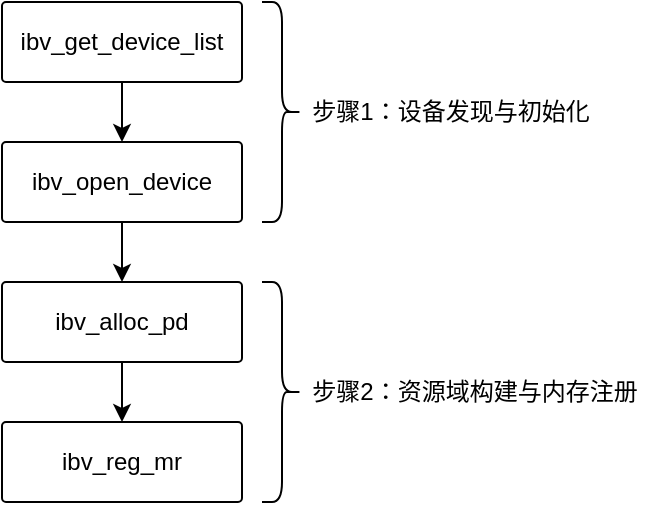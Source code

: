 <mxfile version="26.0.16">
  <diagram name="第 1 页" id="hBSfupaw6aETKqs3QS8k">
    <mxGraphModel dx="1562" dy="923" grid="1" gridSize="10" guides="1" tooltips="1" connect="1" arrows="1" fold="1" page="1" pageScale="1" pageWidth="827" pageHeight="1169" math="0" shadow="0">
      <root>
        <mxCell id="0" />
        <mxCell id="1" parent="0" />
        <mxCell id="QYlX6qRWLbLJciABfT_P-8" style="edgeStyle=orthogonalEdgeStyle;rounded=0;orthogonalLoop=1;jettySize=auto;html=1;exitX=0.5;exitY=1;exitDx=0;exitDy=0;entryX=0.5;entryY=0;entryDx=0;entryDy=0;" edge="1" parent="1" source="QYlX6qRWLbLJciABfT_P-1" target="QYlX6qRWLbLJciABfT_P-3">
          <mxGeometry relative="1" as="geometry" />
        </mxCell>
        <mxCell id="QYlX6qRWLbLJciABfT_P-1" value="ibv_get_device_list" style="rounded=1;whiteSpace=wrap;html=1;arcSize=5;" vertex="1" parent="1">
          <mxGeometry x="320" y="200" width="120" height="40" as="geometry" />
        </mxCell>
        <mxCell id="QYlX6qRWLbLJciABfT_P-13" style="edgeStyle=orthogonalEdgeStyle;rounded=0;orthogonalLoop=1;jettySize=auto;html=1;exitX=0.5;exitY=1;exitDx=0;exitDy=0;entryX=0.5;entryY=0;entryDx=0;entryDy=0;" edge="1" parent="1" source="QYlX6qRWLbLJciABfT_P-3" target="QYlX6qRWLbLJciABfT_P-9">
          <mxGeometry relative="1" as="geometry" />
        </mxCell>
        <mxCell id="QYlX6qRWLbLJciABfT_P-3" value="ibv_open_device" style="rounded=1;whiteSpace=wrap;html=1;arcSize=5;" vertex="1" parent="1">
          <mxGeometry x="320" y="270" width="120" height="40" as="geometry" />
        </mxCell>
        <mxCell id="QYlX6qRWLbLJciABfT_P-6" value="" style="shape=curlyBracket;whiteSpace=wrap;html=1;rounded=1;flipH=1;labelPosition=right;verticalLabelPosition=middle;align=left;verticalAlign=middle;" vertex="1" parent="1">
          <mxGeometry x="450" y="200" width="20" height="110" as="geometry" />
        </mxCell>
        <mxCell id="QYlX6qRWLbLJciABfT_P-7" value="步骤1：设备发现与初始化" style="text;html=1;align=center;verticalAlign=middle;resizable=0;points=[];autosize=1;strokeColor=none;fillColor=none;" vertex="1" parent="1">
          <mxGeometry x="464" y="240" width="160" height="30" as="geometry" />
        </mxCell>
        <mxCell id="QYlX6qRWLbLJciABfT_P-14" style="edgeStyle=orthogonalEdgeStyle;rounded=0;orthogonalLoop=1;jettySize=auto;html=1;exitX=0.5;exitY=1;exitDx=0;exitDy=0;entryX=0.5;entryY=0;entryDx=0;entryDy=0;" edge="1" parent="1" source="QYlX6qRWLbLJciABfT_P-9" target="QYlX6qRWLbLJciABfT_P-10">
          <mxGeometry relative="1" as="geometry" />
        </mxCell>
        <mxCell id="QYlX6qRWLbLJciABfT_P-9" value="ibv_alloc_pd" style="rounded=1;whiteSpace=wrap;html=1;arcSize=5;" vertex="1" parent="1">
          <mxGeometry x="320" y="340" width="120" height="40" as="geometry" />
        </mxCell>
        <mxCell id="QYlX6qRWLbLJciABfT_P-10" value="ibv_reg_mr" style="rounded=1;whiteSpace=wrap;html=1;arcSize=5;" vertex="1" parent="1">
          <mxGeometry x="320" y="410" width="120" height="40" as="geometry" />
        </mxCell>
        <mxCell id="QYlX6qRWLbLJciABfT_P-11" value="" style="shape=curlyBracket;whiteSpace=wrap;html=1;rounded=1;flipH=1;labelPosition=right;verticalLabelPosition=middle;align=left;verticalAlign=middle;" vertex="1" parent="1">
          <mxGeometry x="450" y="340" width="20" height="110" as="geometry" />
        </mxCell>
        <mxCell id="QYlX6qRWLbLJciABfT_P-12" value="步骤2：资源域构建与内存注册" style="text;html=1;align=center;verticalAlign=middle;resizable=0;points=[];autosize=1;strokeColor=none;fillColor=none;" vertex="1" parent="1">
          <mxGeometry x="461" y="380" width="190" height="30" as="geometry" />
        </mxCell>
      </root>
    </mxGraphModel>
  </diagram>
</mxfile>
